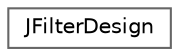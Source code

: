 digraph "Graphical Class Hierarchy"
{
 // LATEX_PDF_SIZE
  bgcolor="transparent";
  edge [fontname=Helvetica,fontsize=10,labelfontname=Helvetica,labelfontsize=10];
  node [fontname=Helvetica,fontsize=10,shape=box,height=0.2,width=0.4];
  rankdir="LR";
  Node0 [id="Node000000",label="JFilterDesign",height=0.2,width=0.4,color="grey40", fillcolor="white", style="filled",URL="$class_j_filter_design.html",tooltip=" "];
}
